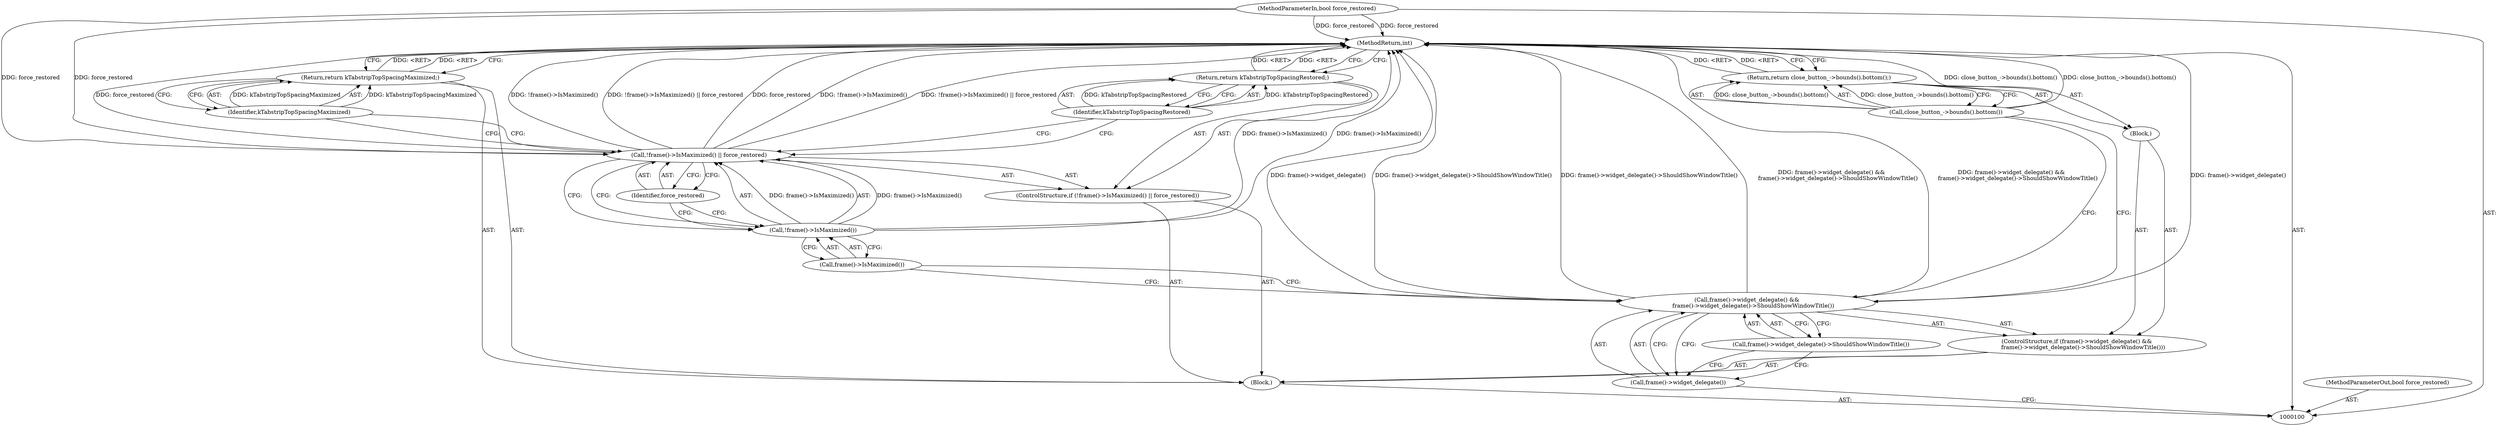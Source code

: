 digraph "1_Chrome_7ee3acb08d9de663e5ec3148ee98b666cd32ad82" {
"1000119" [label="(MethodReturn,int)"];
"1000102" [label="(Block,)"];
"1000101" [label="(MethodParameterIn,bool force_restored)"];
"1000151" [label="(MethodParameterOut,bool force_restored)"];
"1000103" [label="(ControlStructure,if (frame()->widget_delegate() &&\n       frame()->widget_delegate()->ShouldShowWindowTitle()))"];
"1000104" [label="(Call,frame()->widget_delegate() &&\n       frame()->widget_delegate()->ShouldShowWindowTitle())"];
"1000105" [label="(Call,frame()->widget_delegate())"];
"1000107" [label="(Block,)"];
"1000106" [label="(Call,frame()->widget_delegate()->ShouldShowWindowTitle())"];
"1000109" [label="(Call,close_button_->bounds().bottom())"];
"1000108" [label="(Return,return close_button_->bounds().bottom();)"];
"1000110" [label="(ControlStructure,if (!frame()->IsMaximized() || force_restored))"];
"1000114" [label="(Identifier,force_restored)"];
"1000111" [label="(Call,!frame()->IsMaximized() || force_restored)"];
"1000112" [label="(Call,!frame()->IsMaximized())"];
"1000113" [label="(Call,frame()->IsMaximized())"];
"1000116" [label="(Identifier,kTabstripTopSpacingRestored)"];
"1000115" [label="(Return,return kTabstripTopSpacingRestored;)"];
"1000117" [label="(Return,return kTabstripTopSpacingMaximized;)"];
"1000118" [label="(Identifier,kTabstripTopSpacingMaximized)"];
"1000119" -> "1000100"  [label="AST: "];
"1000119" -> "1000108"  [label="CFG: "];
"1000119" -> "1000115"  [label="CFG: "];
"1000119" -> "1000117"  [label="CFG: "];
"1000108" -> "1000119"  [label="DDG: <RET>"];
"1000117" -> "1000119"  [label="DDG: <RET>"];
"1000104" -> "1000119"  [label="DDG: frame()->widget_delegate() &&\n       frame()->widget_delegate()->ShouldShowWindowTitle()"];
"1000104" -> "1000119"  [label="DDG: frame()->widget_delegate()"];
"1000104" -> "1000119"  [label="DDG: frame()->widget_delegate()->ShouldShowWindowTitle()"];
"1000111" -> "1000119"  [label="DDG: force_restored"];
"1000111" -> "1000119"  [label="DDG: !frame()->IsMaximized()"];
"1000111" -> "1000119"  [label="DDG: !frame()->IsMaximized() || force_restored"];
"1000112" -> "1000119"  [label="DDG: frame()->IsMaximized()"];
"1000101" -> "1000119"  [label="DDG: force_restored"];
"1000109" -> "1000119"  [label="DDG: close_button_->bounds().bottom()"];
"1000115" -> "1000119"  [label="DDG: <RET>"];
"1000102" -> "1000100"  [label="AST: "];
"1000103" -> "1000102"  [label="AST: "];
"1000110" -> "1000102"  [label="AST: "];
"1000117" -> "1000102"  [label="AST: "];
"1000101" -> "1000100"  [label="AST: "];
"1000101" -> "1000119"  [label="DDG: force_restored"];
"1000101" -> "1000111"  [label="DDG: force_restored"];
"1000151" -> "1000100"  [label="AST: "];
"1000103" -> "1000102"  [label="AST: "];
"1000104" -> "1000103"  [label="AST: "];
"1000107" -> "1000103"  [label="AST: "];
"1000104" -> "1000103"  [label="AST: "];
"1000104" -> "1000105"  [label="CFG: "];
"1000104" -> "1000106"  [label="CFG: "];
"1000105" -> "1000104"  [label="AST: "];
"1000106" -> "1000104"  [label="AST: "];
"1000109" -> "1000104"  [label="CFG: "];
"1000113" -> "1000104"  [label="CFG: "];
"1000104" -> "1000119"  [label="DDG: frame()->widget_delegate() &&\n       frame()->widget_delegate()->ShouldShowWindowTitle()"];
"1000104" -> "1000119"  [label="DDG: frame()->widget_delegate()"];
"1000104" -> "1000119"  [label="DDG: frame()->widget_delegate()->ShouldShowWindowTitle()"];
"1000105" -> "1000104"  [label="AST: "];
"1000105" -> "1000100"  [label="CFG: "];
"1000106" -> "1000105"  [label="CFG: "];
"1000104" -> "1000105"  [label="CFG: "];
"1000107" -> "1000103"  [label="AST: "];
"1000108" -> "1000107"  [label="AST: "];
"1000106" -> "1000104"  [label="AST: "];
"1000106" -> "1000105"  [label="CFG: "];
"1000104" -> "1000106"  [label="CFG: "];
"1000109" -> "1000108"  [label="AST: "];
"1000109" -> "1000104"  [label="CFG: "];
"1000108" -> "1000109"  [label="CFG: "];
"1000109" -> "1000119"  [label="DDG: close_button_->bounds().bottom()"];
"1000109" -> "1000108"  [label="DDG: close_button_->bounds().bottom()"];
"1000108" -> "1000107"  [label="AST: "];
"1000108" -> "1000109"  [label="CFG: "];
"1000109" -> "1000108"  [label="AST: "];
"1000119" -> "1000108"  [label="CFG: "];
"1000108" -> "1000119"  [label="DDG: <RET>"];
"1000109" -> "1000108"  [label="DDG: close_button_->bounds().bottom()"];
"1000110" -> "1000102"  [label="AST: "];
"1000111" -> "1000110"  [label="AST: "];
"1000115" -> "1000110"  [label="AST: "];
"1000114" -> "1000111"  [label="AST: "];
"1000114" -> "1000112"  [label="CFG: "];
"1000111" -> "1000114"  [label="CFG: "];
"1000111" -> "1000110"  [label="AST: "];
"1000111" -> "1000112"  [label="CFG: "];
"1000111" -> "1000114"  [label="CFG: "];
"1000112" -> "1000111"  [label="AST: "];
"1000114" -> "1000111"  [label="AST: "];
"1000116" -> "1000111"  [label="CFG: "];
"1000118" -> "1000111"  [label="CFG: "];
"1000111" -> "1000119"  [label="DDG: force_restored"];
"1000111" -> "1000119"  [label="DDG: !frame()->IsMaximized()"];
"1000111" -> "1000119"  [label="DDG: !frame()->IsMaximized() || force_restored"];
"1000112" -> "1000111"  [label="DDG: frame()->IsMaximized()"];
"1000101" -> "1000111"  [label="DDG: force_restored"];
"1000112" -> "1000111"  [label="AST: "];
"1000112" -> "1000113"  [label="CFG: "];
"1000113" -> "1000112"  [label="AST: "];
"1000114" -> "1000112"  [label="CFG: "];
"1000111" -> "1000112"  [label="CFG: "];
"1000112" -> "1000119"  [label="DDG: frame()->IsMaximized()"];
"1000112" -> "1000111"  [label="DDG: frame()->IsMaximized()"];
"1000113" -> "1000112"  [label="AST: "];
"1000113" -> "1000104"  [label="CFG: "];
"1000112" -> "1000113"  [label="CFG: "];
"1000116" -> "1000115"  [label="AST: "];
"1000116" -> "1000111"  [label="CFG: "];
"1000115" -> "1000116"  [label="CFG: "];
"1000116" -> "1000115"  [label="DDG: kTabstripTopSpacingRestored"];
"1000115" -> "1000110"  [label="AST: "];
"1000115" -> "1000116"  [label="CFG: "];
"1000116" -> "1000115"  [label="AST: "];
"1000119" -> "1000115"  [label="CFG: "];
"1000115" -> "1000119"  [label="DDG: <RET>"];
"1000116" -> "1000115"  [label="DDG: kTabstripTopSpacingRestored"];
"1000117" -> "1000102"  [label="AST: "];
"1000117" -> "1000118"  [label="CFG: "];
"1000118" -> "1000117"  [label="AST: "];
"1000119" -> "1000117"  [label="CFG: "];
"1000117" -> "1000119"  [label="DDG: <RET>"];
"1000118" -> "1000117"  [label="DDG: kTabstripTopSpacingMaximized"];
"1000118" -> "1000117"  [label="AST: "];
"1000118" -> "1000111"  [label="CFG: "];
"1000117" -> "1000118"  [label="CFG: "];
"1000118" -> "1000117"  [label="DDG: kTabstripTopSpacingMaximized"];
}
